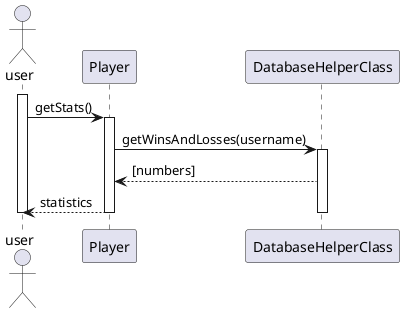 @startuml
actor user


participant Player as U
participant DatabaseHelperClass as db

activate user
user -> U: getStats()

                activate U
                U -> db: getWinsAndLosses(username)
                        activate db
                db --> U: [numbers]
U --> user: statistics
                                deactivate db

                deactivate U
deactivate user
@enduml
